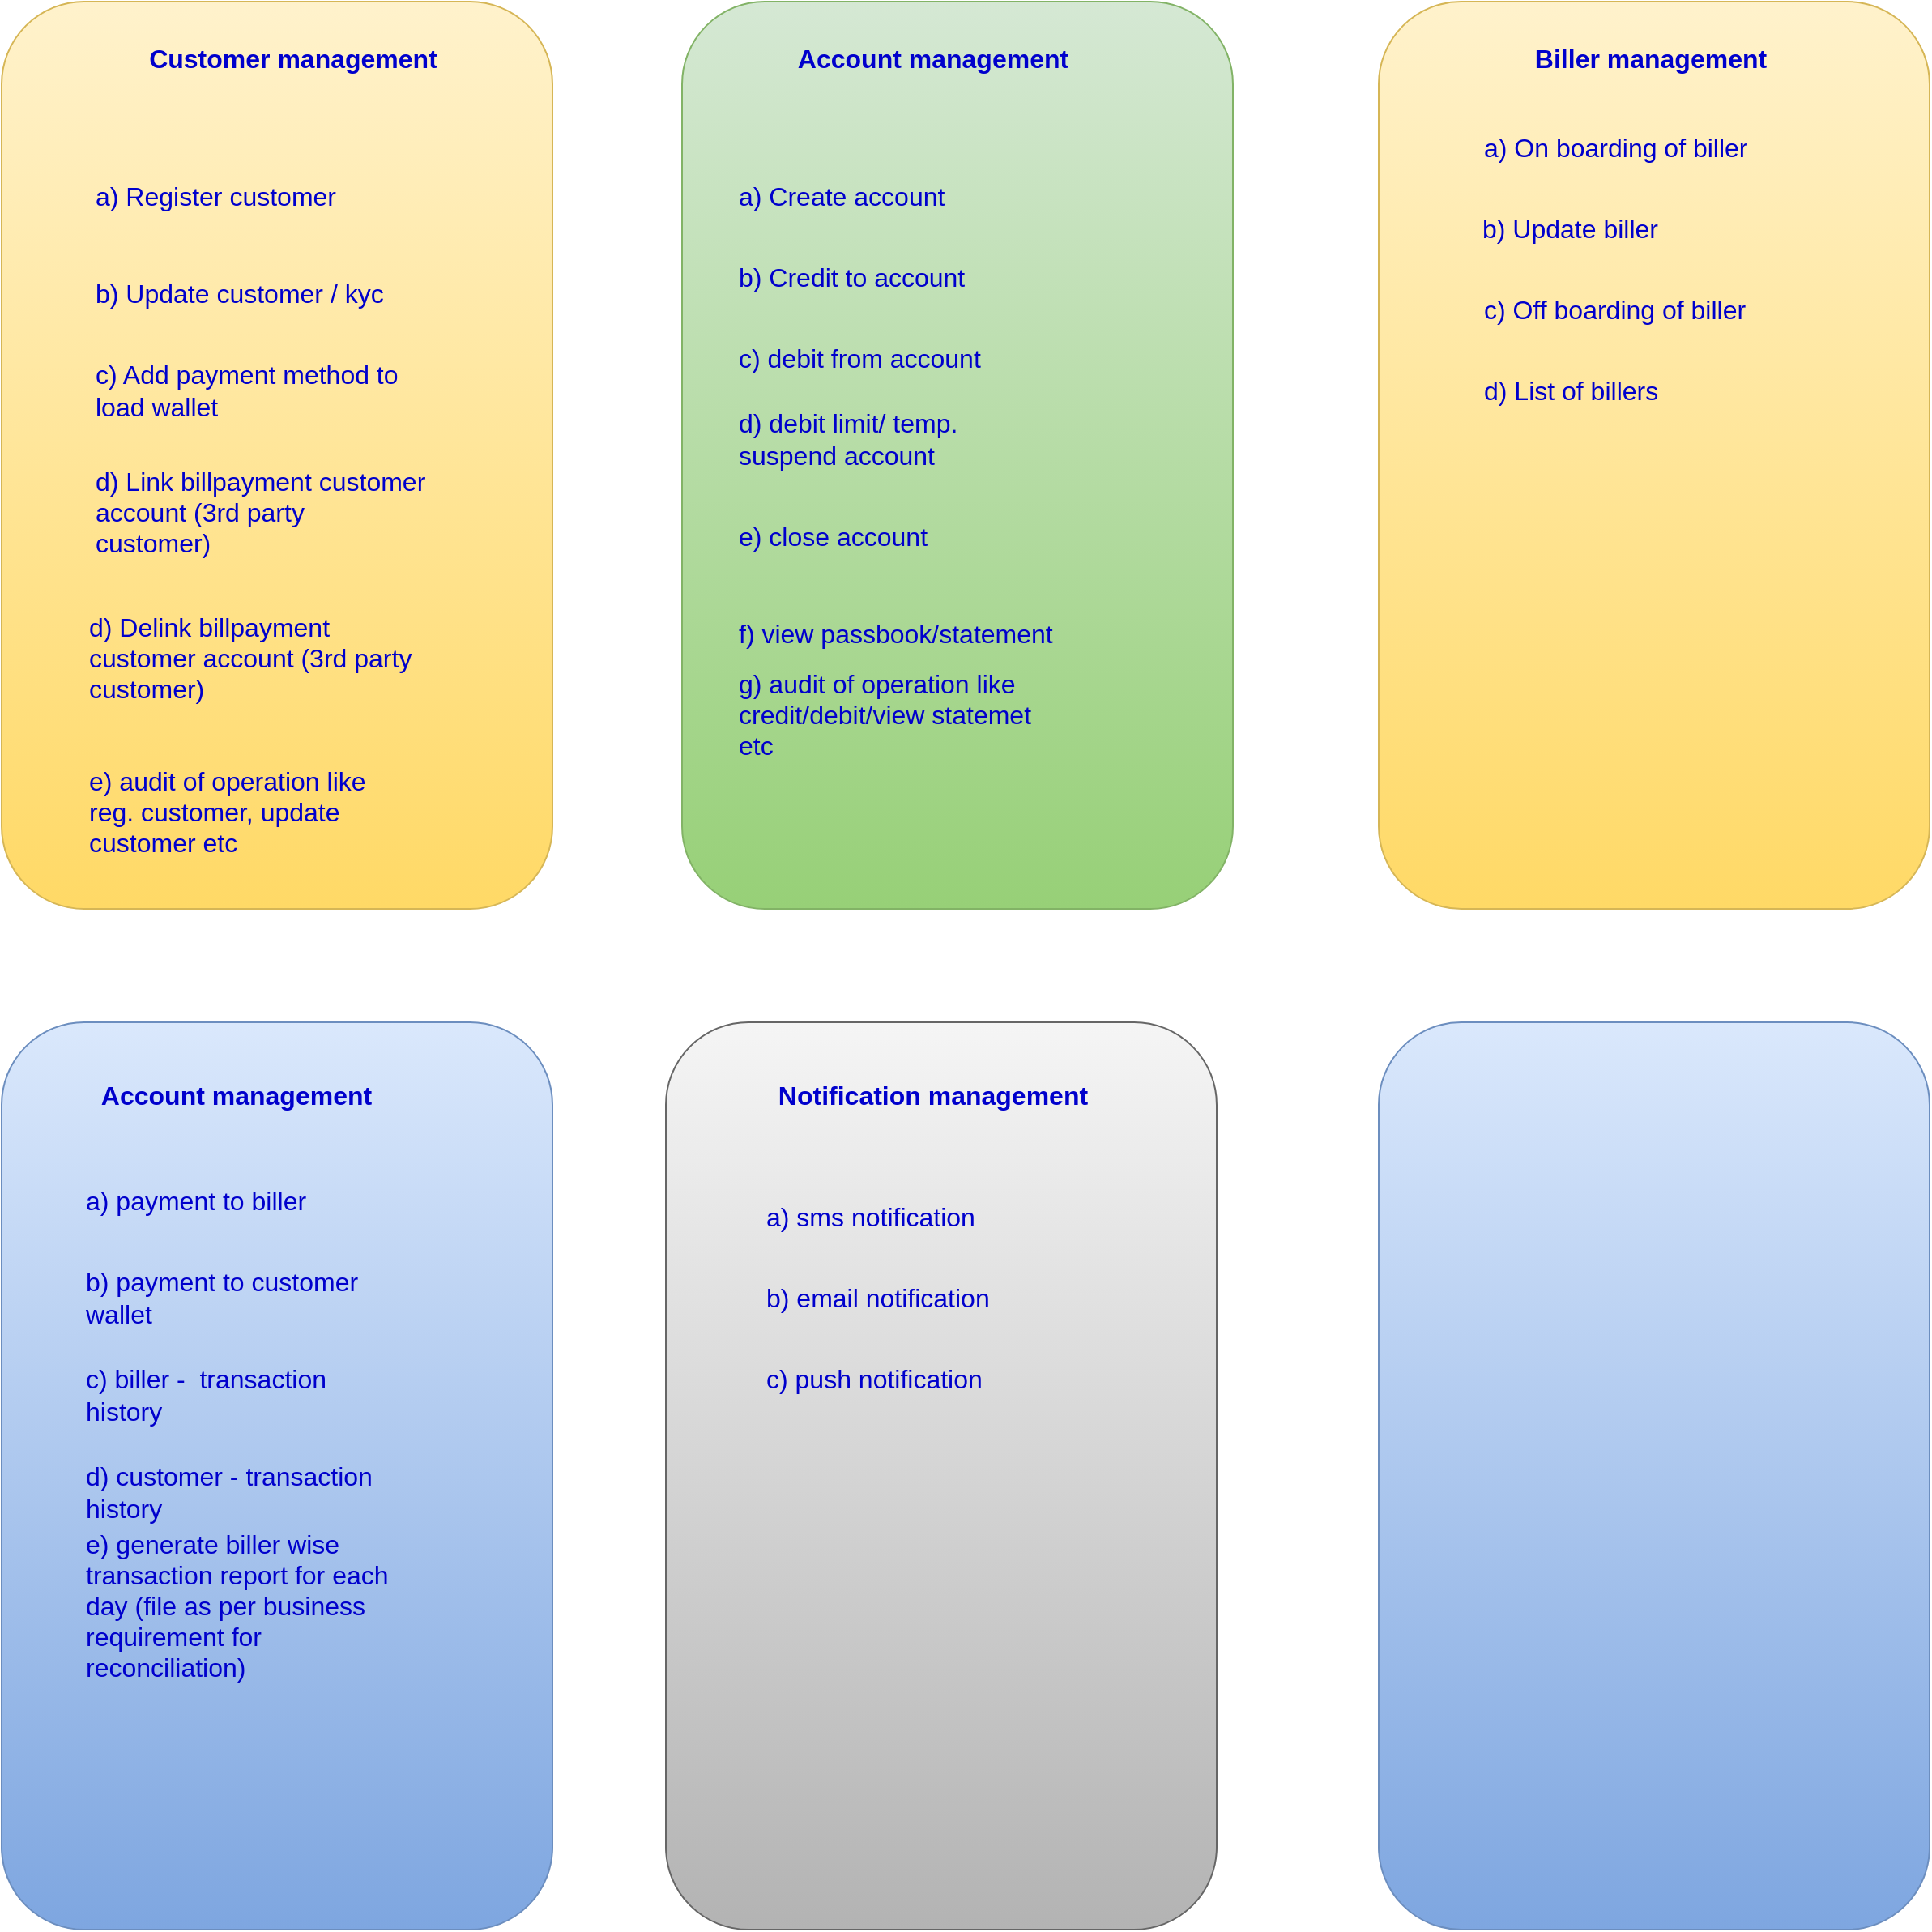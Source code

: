 <mxfile version="20.6.0" type="github">
  <diagram id="c6JLvSxhbYfYdat7HCSK" name="Page-1">
    <mxGraphModel dx="5187" dy="1526" grid="1" gridSize="10" guides="1" tooltips="1" connect="1" arrows="1" fold="1" page="1" pageScale="1" pageWidth="827" pageHeight="1169" math="0" shadow="0">
      <root>
        <mxCell id="0" />
        <mxCell id="1" parent="0" />
        <mxCell id="Tp-uuH1HGJ1IqLCPa1Vi-9" value="" style="group" vertex="1" connectable="0" parent="1">
          <mxGeometry x="-1740" y="40" width="340" height="560" as="geometry" />
        </mxCell>
        <mxCell id="Tp-uuH1HGJ1IqLCPa1Vi-1" value="" style="rounded=1;whiteSpace=wrap;html=1;fillColor=#fff2cc;strokeColor=#d6b656;gradientColor=#ffd966;" vertex="1" parent="Tp-uuH1HGJ1IqLCPa1Vi-9">
          <mxGeometry width="340" height="560" as="geometry" />
        </mxCell>
        <mxCell id="Tp-uuH1HGJ1IqLCPa1Vi-2" value="Customer management" style="text;html=1;strokeColor=none;fillColor=none;align=center;verticalAlign=middle;whiteSpace=wrap;rounded=0;fontSize=16;fontStyle=1;fontColor=#0000CC;" vertex="1" parent="Tp-uuH1HGJ1IqLCPa1Vi-9">
          <mxGeometry x="72.121" y="20" width="216.364" height="30" as="geometry" />
        </mxCell>
        <mxCell id="Tp-uuH1HGJ1IqLCPa1Vi-3" value="a) Register customer" style="text;html=1;strokeColor=none;fillColor=none;align=left;verticalAlign=middle;whiteSpace=wrap;rounded=0;fontSize=16;fontColor=#0000CC;" vertex="1" parent="Tp-uuH1HGJ1IqLCPa1Vi-9">
          <mxGeometry x="55.636" y="100" width="206.061" height="40" as="geometry" />
        </mxCell>
        <mxCell id="Tp-uuH1HGJ1IqLCPa1Vi-4" value="b) Update customer / kyc" style="text;html=1;strokeColor=none;fillColor=none;align=left;verticalAlign=middle;whiteSpace=wrap;rounded=0;fontSize=16;fontColor=#0000CC;" vertex="1" parent="Tp-uuH1HGJ1IqLCPa1Vi-9">
          <mxGeometry x="55.636" y="160" width="206.061" height="40" as="geometry" />
        </mxCell>
        <mxCell id="Tp-uuH1HGJ1IqLCPa1Vi-5" value="c) Add payment method to load wallet" style="text;html=1;strokeColor=none;fillColor=none;align=left;verticalAlign=middle;whiteSpace=wrap;rounded=0;fontSize=16;fontColor=#0000CC;" vertex="1" parent="Tp-uuH1HGJ1IqLCPa1Vi-9">
          <mxGeometry x="55.636" y="220" width="206.061" height="40" as="geometry" />
        </mxCell>
        <mxCell id="Tp-uuH1HGJ1IqLCPa1Vi-6" value="d) Link billpayment customer account (3rd party customer)" style="text;html=1;strokeColor=none;fillColor=none;align=left;verticalAlign=middle;whiteSpace=wrap;rounded=0;fontSize=16;fontColor=#0000CC;" vertex="1" parent="Tp-uuH1HGJ1IqLCPa1Vi-9">
          <mxGeometry x="55.636" y="280" width="206.061" height="70" as="geometry" />
        </mxCell>
        <mxCell id="Tp-uuH1HGJ1IqLCPa1Vi-7" value="d) Delink billpayment customer account (3rd party customer)" style="text;html=1;strokeColor=none;fillColor=none;align=left;verticalAlign=middle;whiteSpace=wrap;rounded=0;fontSize=16;fontColor=#0000CC;" vertex="1" parent="Tp-uuH1HGJ1IqLCPa1Vi-9">
          <mxGeometry x="51.515" y="370" width="206.061" height="70" as="geometry" />
        </mxCell>
        <mxCell id="Tp-uuH1HGJ1IqLCPa1Vi-49" value="e) audit of operation like reg. customer, update customer etc&amp;nbsp;" style="text;html=1;strokeColor=none;fillColor=none;align=left;verticalAlign=middle;whiteSpace=wrap;rounded=0;fontSize=16;fontColor=#0000CC;" vertex="1" parent="Tp-uuH1HGJ1IqLCPa1Vi-9">
          <mxGeometry x="51.52" y="480" width="200" height="40" as="geometry" />
        </mxCell>
        <mxCell id="Tp-uuH1HGJ1IqLCPa1Vi-10" value="" style="rounded=1;whiteSpace=wrap;html=1;fillColor=#d5e8d4;gradientColor=#97d077;strokeColor=#82b366;" vertex="1" parent="1">
          <mxGeometry x="-1320" y="40" width="340" height="560" as="geometry" />
        </mxCell>
        <mxCell id="Tp-uuH1HGJ1IqLCPa1Vi-11" value="Account management" style="text;html=1;strokeColor=none;fillColor=none;align=center;verticalAlign=middle;whiteSpace=wrap;rounded=0;fontSize=16;fontStyle=1;fontColor=#0000CC;" vertex="1" parent="1">
          <mxGeometry x="-1270" y="60" width="210" height="30" as="geometry" />
        </mxCell>
        <mxCell id="Tp-uuH1HGJ1IqLCPa1Vi-12" value="a) Create account" style="text;html=1;strokeColor=none;fillColor=none;align=left;verticalAlign=middle;whiteSpace=wrap;rounded=0;fontSize=16;fontColor=#0000CC;" vertex="1" parent="1">
          <mxGeometry x="-1287" y="140" width="200" height="40" as="geometry" />
        </mxCell>
        <mxCell id="Tp-uuH1HGJ1IqLCPa1Vi-13" value="b) Credit to account" style="text;html=1;strokeColor=none;fillColor=none;align=left;verticalAlign=middle;whiteSpace=wrap;rounded=0;fontSize=16;fontColor=#0000CC;" vertex="1" parent="1">
          <mxGeometry x="-1287" y="190" width="200" height="40" as="geometry" />
        </mxCell>
        <mxCell id="Tp-uuH1HGJ1IqLCPa1Vi-14" value="c) debit from account" style="text;html=1;strokeColor=none;fillColor=none;align=left;verticalAlign=middle;whiteSpace=wrap;rounded=0;fontSize=16;fontColor=#0000CC;" vertex="1" parent="1">
          <mxGeometry x="-1287" y="240" width="200" height="40" as="geometry" />
        </mxCell>
        <mxCell id="Tp-uuH1HGJ1IqLCPa1Vi-15" value="d) debit limit/ temp. suspend account" style="text;html=1;strokeColor=none;fillColor=none;align=left;verticalAlign=middle;whiteSpace=wrap;rounded=0;fontSize=16;fontColor=#0000CC;" vertex="1" parent="1">
          <mxGeometry x="-1287" y="290" width="200" height="40" as="geometry" />
        </mxCell>
        <mxCell id="Tp-uuH1HGJ1IqLCPa1Vi-16" value="e) close account" style="text;html=1;strokeColor=none;fillColor=none;align=left;verticalAlign=middle;whiteSpace=wrap;rounded=0;fontSize=16;fontColor=#0000CC;" vertex="1" parent="1">
          <mxGeometry x="-1287" y="350" width="200" height="40" as="geometry" />
        </mxCell>
        <mxCell id="Tp-uuH1HGJ1IqLCPa1Vi-17" value="f) view passbook/statement" style="text;html=1;strokeColor=none;fillColor=none;align=left;verticalAlign=middle;whiteSpace=wrap;rounded=0;fontSize=16;fontColor=#0000CC;" vertex="1" parent="1">
          <mxGeometry x="-1287" y="410" width="200" height="40" as="geometry" />
        </mxCell>
        <mxCell id="Tp-uuH1HGJ1IqLCPa1Vi-19" value="" style="rounded=1;whiteSpace=wrap;html=1;fillColor=#fff2cc;gradientColor=#ffd966;strokeColor=#d6b656;" vertex="1" parent="1">
          <mxGeometry x="-890" y="40" width="340" height="560" as="geometry" />
        </mxCell>
        <mxCell id="Tp-uuH1HGJ1IqLCPa1Vi-20" value="Biller management" style="text;html=1;strokeColor=none;fillColor=none;align=center;verticalAlign=middle;whiteSpace=wrap;rounded=0;fontSize=16;fontStyle=1;fontColor=#0000CC;" vertex="1" parent="1">
          <mxGeometry x="-827" y="60" width="210" height="30" as="geometry" />
        </mxCell>
        <mxCell id="Tp-uuH1HGJ1IqLCPa1Vi-21" value="a) On boarding of biller" style="text;html=1;strokeColor=none;fillColor=none;align=left;verticalAlign=middle;whiteSpace=wrap;rounded=0;fontSize=16;fontColor=#0000CC;" vertex="1" parent="1">
          <mxGeometry x="-827" y="110" width="200" height="40" as="geometry" />
        </mxCell>
        <mxCell id="Tp-uuH1HGJ1IqLCPa1Vi-22" value="b) Update biller" style="text;html=1;strokeColor=none;fillColor=none;align=left;verticalAlign=middle;whiteSpace=wrap;rounded=0;fontSize=16;fontColor=#0000CC;" vertex="1" parent="1">
          <mxGeometry x="-828" y="160" width="200" height="40" as="geometry" />
        </mxCell>
        <mxCell id="Tp-uuH1HGJ1IqLCPa1Vi-23" value="c) Off boarding of biller" style="text;html=1;strokeColor=none;fillColor=none;align=left;verticalAlign=middle;whiteSpace=wrap;rounded=0;fontSize=16;fontColor=#0000CC;" vertex="1" parent="1">
          <mxGeometry x="-827" y="210" width="200" height="40" as="geometry" />
        </mxCell>
        <mxCell id="Tp-uuH1HGJ1IqLCPa1Vi-24" value="d) List of billers" style="text;html=1;strokeColor=none;fillColor=none;align=left;verticalAlign=middle;whiteSpace=wrap;rounded=0;fontSize=16;fontColor=#0000CC;" vertex="1" parent="1">
          <mxGeometry x="-827" y="260" width="200" height="40" as="geometry" />
        </mxCell>
        <mxCell id="Tp-uuH1HGJ1IqLCPa1Vi-25" value="" style="rounded=1;whiteSpace=wrap;html=1;fillColor=#dae8fc;gradientColor=#7ea6e0;strokeColor=#6c8ebf;" vertex="1" parent="1">
          <mxGeometry x="-1740" y="670" width="340" height="560" as="geometry" />
        </mxCell>
        <mxCell id="Tp-uuH1HGJ1IqLCPa1Vi-34" value="Account management" style="text;html=1;strokeColor=none;fillColor=none;align=center;verticalAlign=middle;whiteSpace=wrap;rounded=0;fontSize=16;fontStyle=1;fontColor=#0000CC;" vertex="1" parent="1">
          <mxGeometry x="-1700" y="700" width="210" height="30" as="geometry" />
        </mxCell>
        <mxCell id="Tp-uuH1HGJ1IqLCPa1Vi-35" value="a) payment to biller" style="text;html=1;strokeColor=none;fillColor=none;align=left;verticalAlign=middle;whiteSpace=wrap;rounded=0;fontSize=16;fontColor=#0000CC;" vertex="1" parent="1">
          <mxGeometry x="-1690" y="760" width="200" height="40" as="geometry" />
        </mxCell>
        <mxCell id="Tp-uuH1HGJ1IqLCPa1Vi-36" value="b) payment to customer wallet" style="text;html=1;strokeColor=none;fillColor=none;align=left;verticalAlign=middle;whiteSpace=wrap;rounded=0;fontSize=16;fontColor=#0000CC;" vertex="1" parent="1">
          <mxGeometry x="-1690" y="820" width="200" height="40" as="geometry" />
        </mxCell>
        <mxCell id="Tp-uuH1HGJ1IqLCPa1Vi-37" value="c) biller -&amp;nbsp; transaction history" style="text;html=1;strokeColor=none;fillColor=none;align=left;verticalAlign=middle;whiteSpace=wrap;rounded=0;fontSize=16;fontColor=#0000CC;" vertex="1" parent="1">
          <mxGeometry x="-1690" y="880" width="200" height="40" as="geometry" />
        </mxCell>
        <mxCell id="Tp-uuH1HGJ1IqLCPa1Vi-38" value="d) customer - transaction history" style="text;html=1;strokeColor=none;fillColor=none;align=left;verticalAlign=middle;whiteSpace=wrap;rounded=0;fontSize=16;fontColor=#0000CC;" vertex="1" parent="1">
          <mxGeometry x="-1690" y="940" width="200" height="40" as="geometry" />
        </mxCell>
        <mxCell id="Tp-uuH1HGJ1IqLCPa1Vi-39" value="e) generate biller wise transaction report for each day (file as per business requirement for reconciliation)" style="text;html=1;strokeColor=none;fillColor=none;align=left;verticalAlign=middle;whiteSpace=wrap;rounded=0;fontSize=16;fontColor=#0000CC;" vertex="1" parent="1">
          <mxGeometry x="-1690" y="1010" width="200" height="40" as="geometry" />
        </mxCell>
        <mxCell id="Tp-uuH1HGJ1IqLCPa1Vi-42" value="" style="rounded=1;whiteSpace=wrap;html=1;fillColor=#f5f5f5;gradientColor=#b3b3b3;strokeColor=#666666;" vertex="1" parent="1">
          <mxGeometry x="-1330" y="670" width="340" height="560" as="geometry" />
        </mxCell>
        <mxCell id="Tp-uuH1HGJ1IqLCPa1Vi-43" value="Notification management" style="text;html=1;strokeColor=none;fillColor=none;align=center;verticalAlign=middle;whiteSpace=wrap;rounded=0;fontSize=16;fontStyle=1;fontColor=#0000CC;" vertex="1" parent="1">
          <mxGeometry x="-1270" y="700" width="210" height="30" as="geometry" />
        </mxCell>
        <mxCell id="Tp-uuH1HGJ1IqLCPa1Vi-44" value="a) sms notification" style="text;html=1;strokeColor=none;fillColor=none;align=left;verticalAlign=middle;whiteSpace=wrap;rounded=0;fontSize=16;fontColor=#0000CC;" vertex="1" parent="1">
          <mxGeometry x="-1270" y="770" width="200" height="40" as="geometry" />
        </mxCell>
        <mxCell id="Tp-uuH1HGJ1IqLCPa1Vi-45" value="b) email notification" style="text;html=1;strokeColor=none;fillColor=none;align=left;verticalAlign=middle;whiteSpace=wrap;rounded=0;fontSize=16;fontColor=#0000CC;" vertex="1" parent="1">
          <mxGeometry x="-1270" y="820" width="200" height="40" as="geometry" />
        </mxCell>
        <mxCell id="Tp-uuH1HGJ1IqLCPa1Vi-46" value="c) push notification" style="text;html=1;strokeColor=none;fillColor=none;align=left;verticalAlign=middle;whiteSpace=wrap;rounded=0;fontSize=16;fontColor=#0000CC;" vertex="1" parent="1">
          <mxGeometry x="-1270" y="870" width="200" height="40" as="geometry" />
        </mxCell>
        <mxCell id="Tp-uuH1HGJ1IqLCPa1Vi-47" value="" style="rounded=1;whiteSpace=wrap;html=1;fillColor=#dae8fc;gradientColor=#7ea6e0;strokeColor=#6c8ebf;" vertex="1" parent="1">
          <mxGeometry x="-890" y="670" width="340" height="560" as="geometry" />
        </mxCell>
        <mxCell id="Tp-uuH1HGJ1IqLCPa1Vi-48" value="g) audit of operation like credit/debit/view statemet etc&amp;nbsp;" style="text;html=1;strokeColor=none;fillColor=none;align=left;verticalAlign=middle;whiteSpace=wrap;rounded=0;fontSize=16;fontColor=#0000CC;" vertex="1" parent="1">
          <mxGeometry x="-1287" y="460" width="200" height="40" as="geometry" />
        </mxCell>
      </root>
    </mxGraphModel>
  </diagram>
</mxfile>
